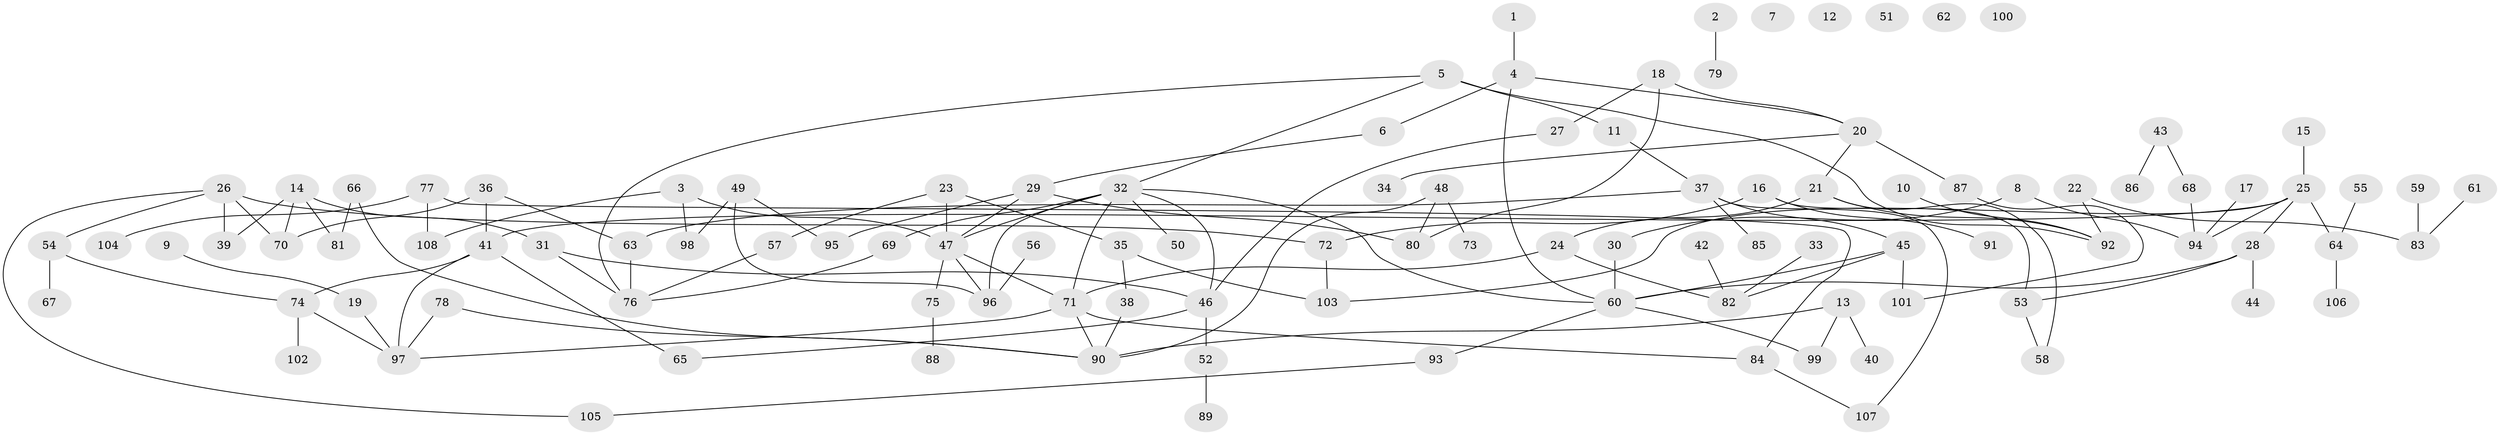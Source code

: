 // coarse degree distribution, {6: 0.15789473684210525, 3: 0.15789473684210525, 12: 0.02631578947368421, 4: 0.05263157894736842, 5: 0.10526315789473684, 1: 0.18421052631578946, 7: 0.07894736842105263, 2: 0.23684210526315788}
// Generated by graph-tools (version 1.1) at 2025/47/03/04/25 22:47:58]
// undirected, 108 vertices, 137 edges
graph export_dot {
  node [color=gray90,style=filled];
  1;
  2;
  3;
  4;
  5;
  6;
  7;
  8;
  9;
  10;
  11;
  12;
  13;
  14;
  15;
  16;
  17;
  18;
  19;
  20;
  21;
  22;
  23;
  24;
  25;
  26;
  27;
  28;
  29;
  30;
  31;
  32;
  33;
  34;
  35;
  36;
  37;
  38;
  39;
  40;
  41;
  42;
  43;
  44;
  45;
  46;
  47;
  48;
  49;
  50;
  51;
  52;
  53;
  54;
  55;
  56;
  57;
  58;
  59;
  60;
  61;
  62;
  63;
  64;
  65;
  66;
  67;
  68;
  69;
  70;
  71;
  72;
  73;
  74;
  75;
  76;
  77;
  78;
  79;
  80;
  81;
  82;
  83;
  84;
  85;
  86;
  87;
  88;
  89;
  90;
  91;
  92;
  93;
  94;
  95;
  96;
  97;
  98;
  99;
  100;
  101;
  102;
  103;
  104;
  105;
  106;
  107;
  108;
  1 -- 4;
  2 -- 79;
  3 -- 47;
  3 -- 98;
  3 -- 108;
  4 -- 6;
  4 -- 20;
  4 -- 60;
  5 -- 11;
  5 -- 32;
  5 -- 76;
  5 -- 92;
  6 -- 29;
  8 -- 30;
  8 -- 94;
  9 -- 19;
  10 -- 92;
  11 -- 37;
  13 -- 40;
  13 -- 90;
  13 -- 99;
  14 -- 31;
  14 -- 39;
  14 -- 70;
  14 -- 81;
  15 -- 25;
  16 -- 53;
  16 -- 72;
  16 -- 91;
  17 -- 94;
  18 -- 20;
  18 -- 27;
  18 -- 80;
  19 -- 97;
  20 -- 21;
  20 -- 34;
  20 -- 87;
  21 -- 24;
  21 -- 58;
  21 -- 92;
  22 -- 83;
  22 -- 92;
  23 -- 35;
  23 -- 47;
  23 -- 57;
  24 -- 71;
  24 -- 82;
  25 -- 28;
  25 -- 41;
  25 -- 64;
  25 -- 94;
  25 -- 103;
  26 -- 39;
  26 -- 54;
  26 -- 70;
  26 -- 72;
  26 -- 105;
  27 -- 46;
  28 -- 44;
  28 -- 53;
  28 -- 60;
  29 -- 47;
  29 -- 80;
  29 -- 95;
  30 -- 60;
  31 -- 46;
  31 -- 76;
  32 -- 46;
  32 -- 47;
  32 -- 50;
  32 -- 60;
  32 -- 69;
  32 -- 71;
  32 -- 96;
  33 -- 82;
  35 -- 38;
  35 -- 103;
  36 -- 41;
  36 -- 63;
  36 -- 70;
  37 -- 45;
  37 -- 63;
  37 -- 85;
  37 -- 107;
  38 -- 90;
  41 -- 65;
  41 -- 74;
  41 -- 97;
  42 -- 82;
  43 -- 68;
  43 -- 86;
  45 -- 60;
  45 -- 82;
  45 -- 101;
  46 -- 52;
  46 -- 65;
  47 -- 71;
  47 -- 75;
  47 -- 96;
  48 -- 73;
  48 -- 80;
  48 -- 90;
  49 -- 95;
  49 -- 96;
  49 -- 98;
  52 -- 89;
  53 -- 58;
  54 -- 67;
  54 -- 74;
  55 -- 64;
  56 -- 96;
  57 -- 76;
  59 -- 83;
  60 -- 93;
  60 -- 99;
  61 -- 83;
  63 -- 76;
  64 -- 106;
  66 -- 81;
  66 -- 90;
  68 -- 94;
  69 -- 76;
  71 -- 84;
  71 -- 90;
  71 -- 97;
  72 -- 103;
  74 -- 97;
  74 -- 102;
  75 -- 88;
  77 -- 84;
  77 -- 104;
  77 -- 108;
  78 -- 90;
  78 -- 97;
  84 -- 107;
  87 -- 101;
  93 -- 105;
}
